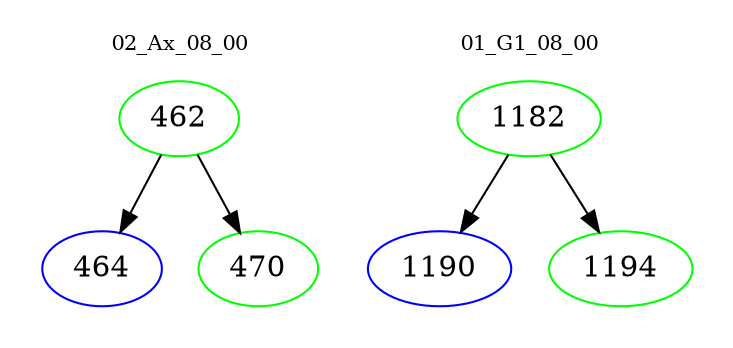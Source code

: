 digraph{
subgraph cluster_0 {
color = white
label = "02_Ax_08_00";
fontsize=10;
T0_462 [label="462", color="green"]
T0_462 -> T0_464 [color="black"]
T0_464 [label="464", color="blue"]
T0_462 -> T0_470 [color="black"]
T0_470 [label="470", color="green"]
}
subgraph cluster_1 {
color = white
label = "01_G1_08_00";
fontsize=10;
T1_1182 [label="1182", color="green"]
T1_1182 -> T1_1190 [color="black"]
T1_1190 [label="1190", color="blue"]
T1_1182 -> T1_1194 [color="black"]
T1_1194 [label="1194", color="green"]
}
}
